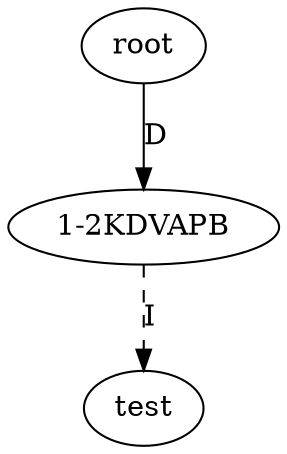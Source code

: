 // Tree Visualization
digraph {
	rankdir=TB
	"1-2KDVAPB" [label="1-2KDVAPB"]
	test [label=test]
	"1-2KDVAPB" -> test [label=I style=dashed]
	root [label=root]
	root -> "1-2KDVAPB" [label=D style=solid]
}
